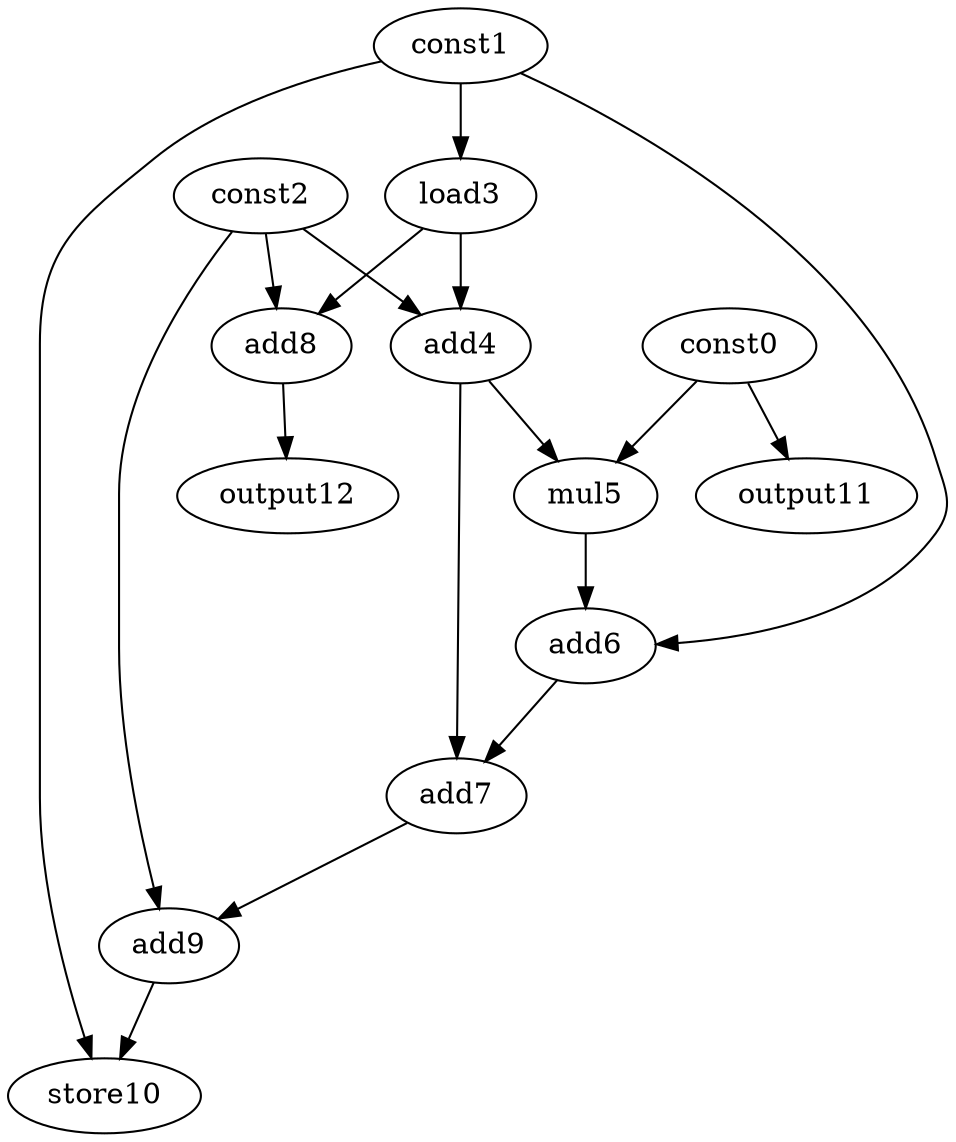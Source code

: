 digraph G { 
const0[opcode=const]; 
const1[opcode=const]; 
const2[opcode=const]; 
load3[opcode=load]; 
add4[opcode=add]; 
mul5[opcode=mul]; 
add6[opcode=add]; 
add7[opcode=add]; 
add8[opcode=add]; 
add9[opcode=add]; 
store10[opcode=store]; 
output11[opcode=output]; 
output12[opcode=output]; 
const1->load3[operand=0];
const0->output11[operand=0];
const2->add4[operand=0];
load3->add4[operand=1];
const2->add8[operand=0];
load3->add8[operand=1];
const0->mul5[operand=0];
add4->mul5[operand=1];
add8->output12[operand=0];
const1->add6[operand=0];
mul5->add6[operand=1];
add4->add7[operand=0];
add6->add7[operand=1];
const2->add9[operand=0];
add7->add9[operand=1];
add9->store10[operand=0];
const1->store10[operand=1];
}
